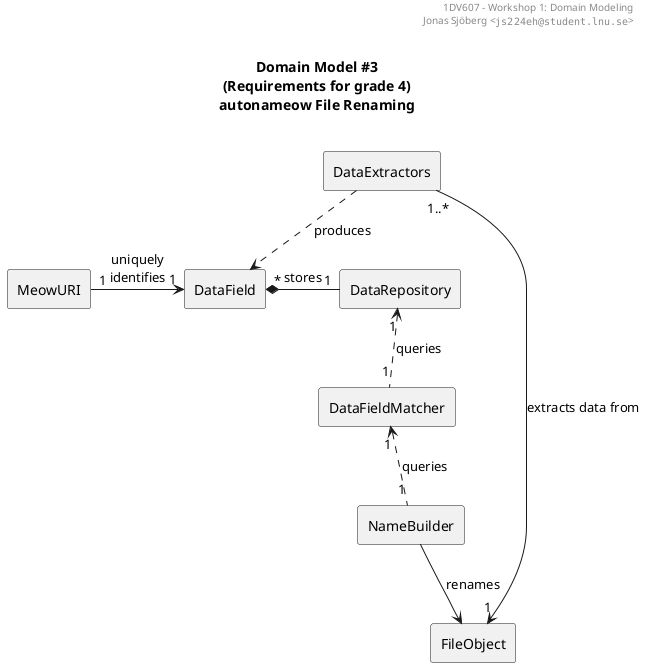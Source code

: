 ' ~~~~~~~~~~~~~~~~~~~~~~~~~~~~~~~~~~~~~~~~~~~~~~~~~~~~~~
' 1DV607 -- Object-Oriented Design and Analysis with UML
' Workshop 1: Domain Modeling
' ~~~~~~~~~~~~~~~~~~~~~~~~~~~~~~~~~~~~~~~~~~~~~~~~~~~~~~
' Created by Jonas Sjöberg (js224eh) on 2017-09-04.
' Linnaeus University
' ""js224eh@student.lnu.se""
' ""http://www.jonasjberg.com""
' ""https://github.com/jonasjberg""

@startuml
' ______________________________________________________________________________
' ____ CONFIGURATION OPTIONS ___________________________________________________
' debug flag creates a 'svek.dot' and 'svek.svg' file in ~/
' !pragma svek_trace on
allow_mixing

skinparam {
    monochrome true
    'backgroundColor transparent
    classBackgroundColor transparent
    style strictuml
}

' ______________________________________________________________________________
' ____ USECASE DIAGRAM _________________________________________________________

header
1DV607 - Workshop 1: Domain Modeling
Jonas Sjöberg <""js224eh@student.lnu.se"">
end header

title \nDomain Model #3\n(Requirements for grade 4)\nautonameow File Renaming\n

agent MeowURI
agent DataField
agent DataExtractors
agent DataRepository
agent FileObject
agent NameBuilder
agent DataFieldMatcher


MeowURI "1" -> "1" DataField : uniquely\nidentifies

'DataField <|-- PlainText


DataField "*" *- "1" DataRepository : stores

DataExtractors ..> DataField : produces
DataExtractors "1..*" -> "1" FileObject : extracts data from

DataFieldMatcher "1" <.. "1" NameBuilder : queries
DataRepository "1" <.. "1" DataFieldMatcher : queries

NameBuilder --> FileObject : renames





'Analyzer --> DataField : analyzes

@enduml
